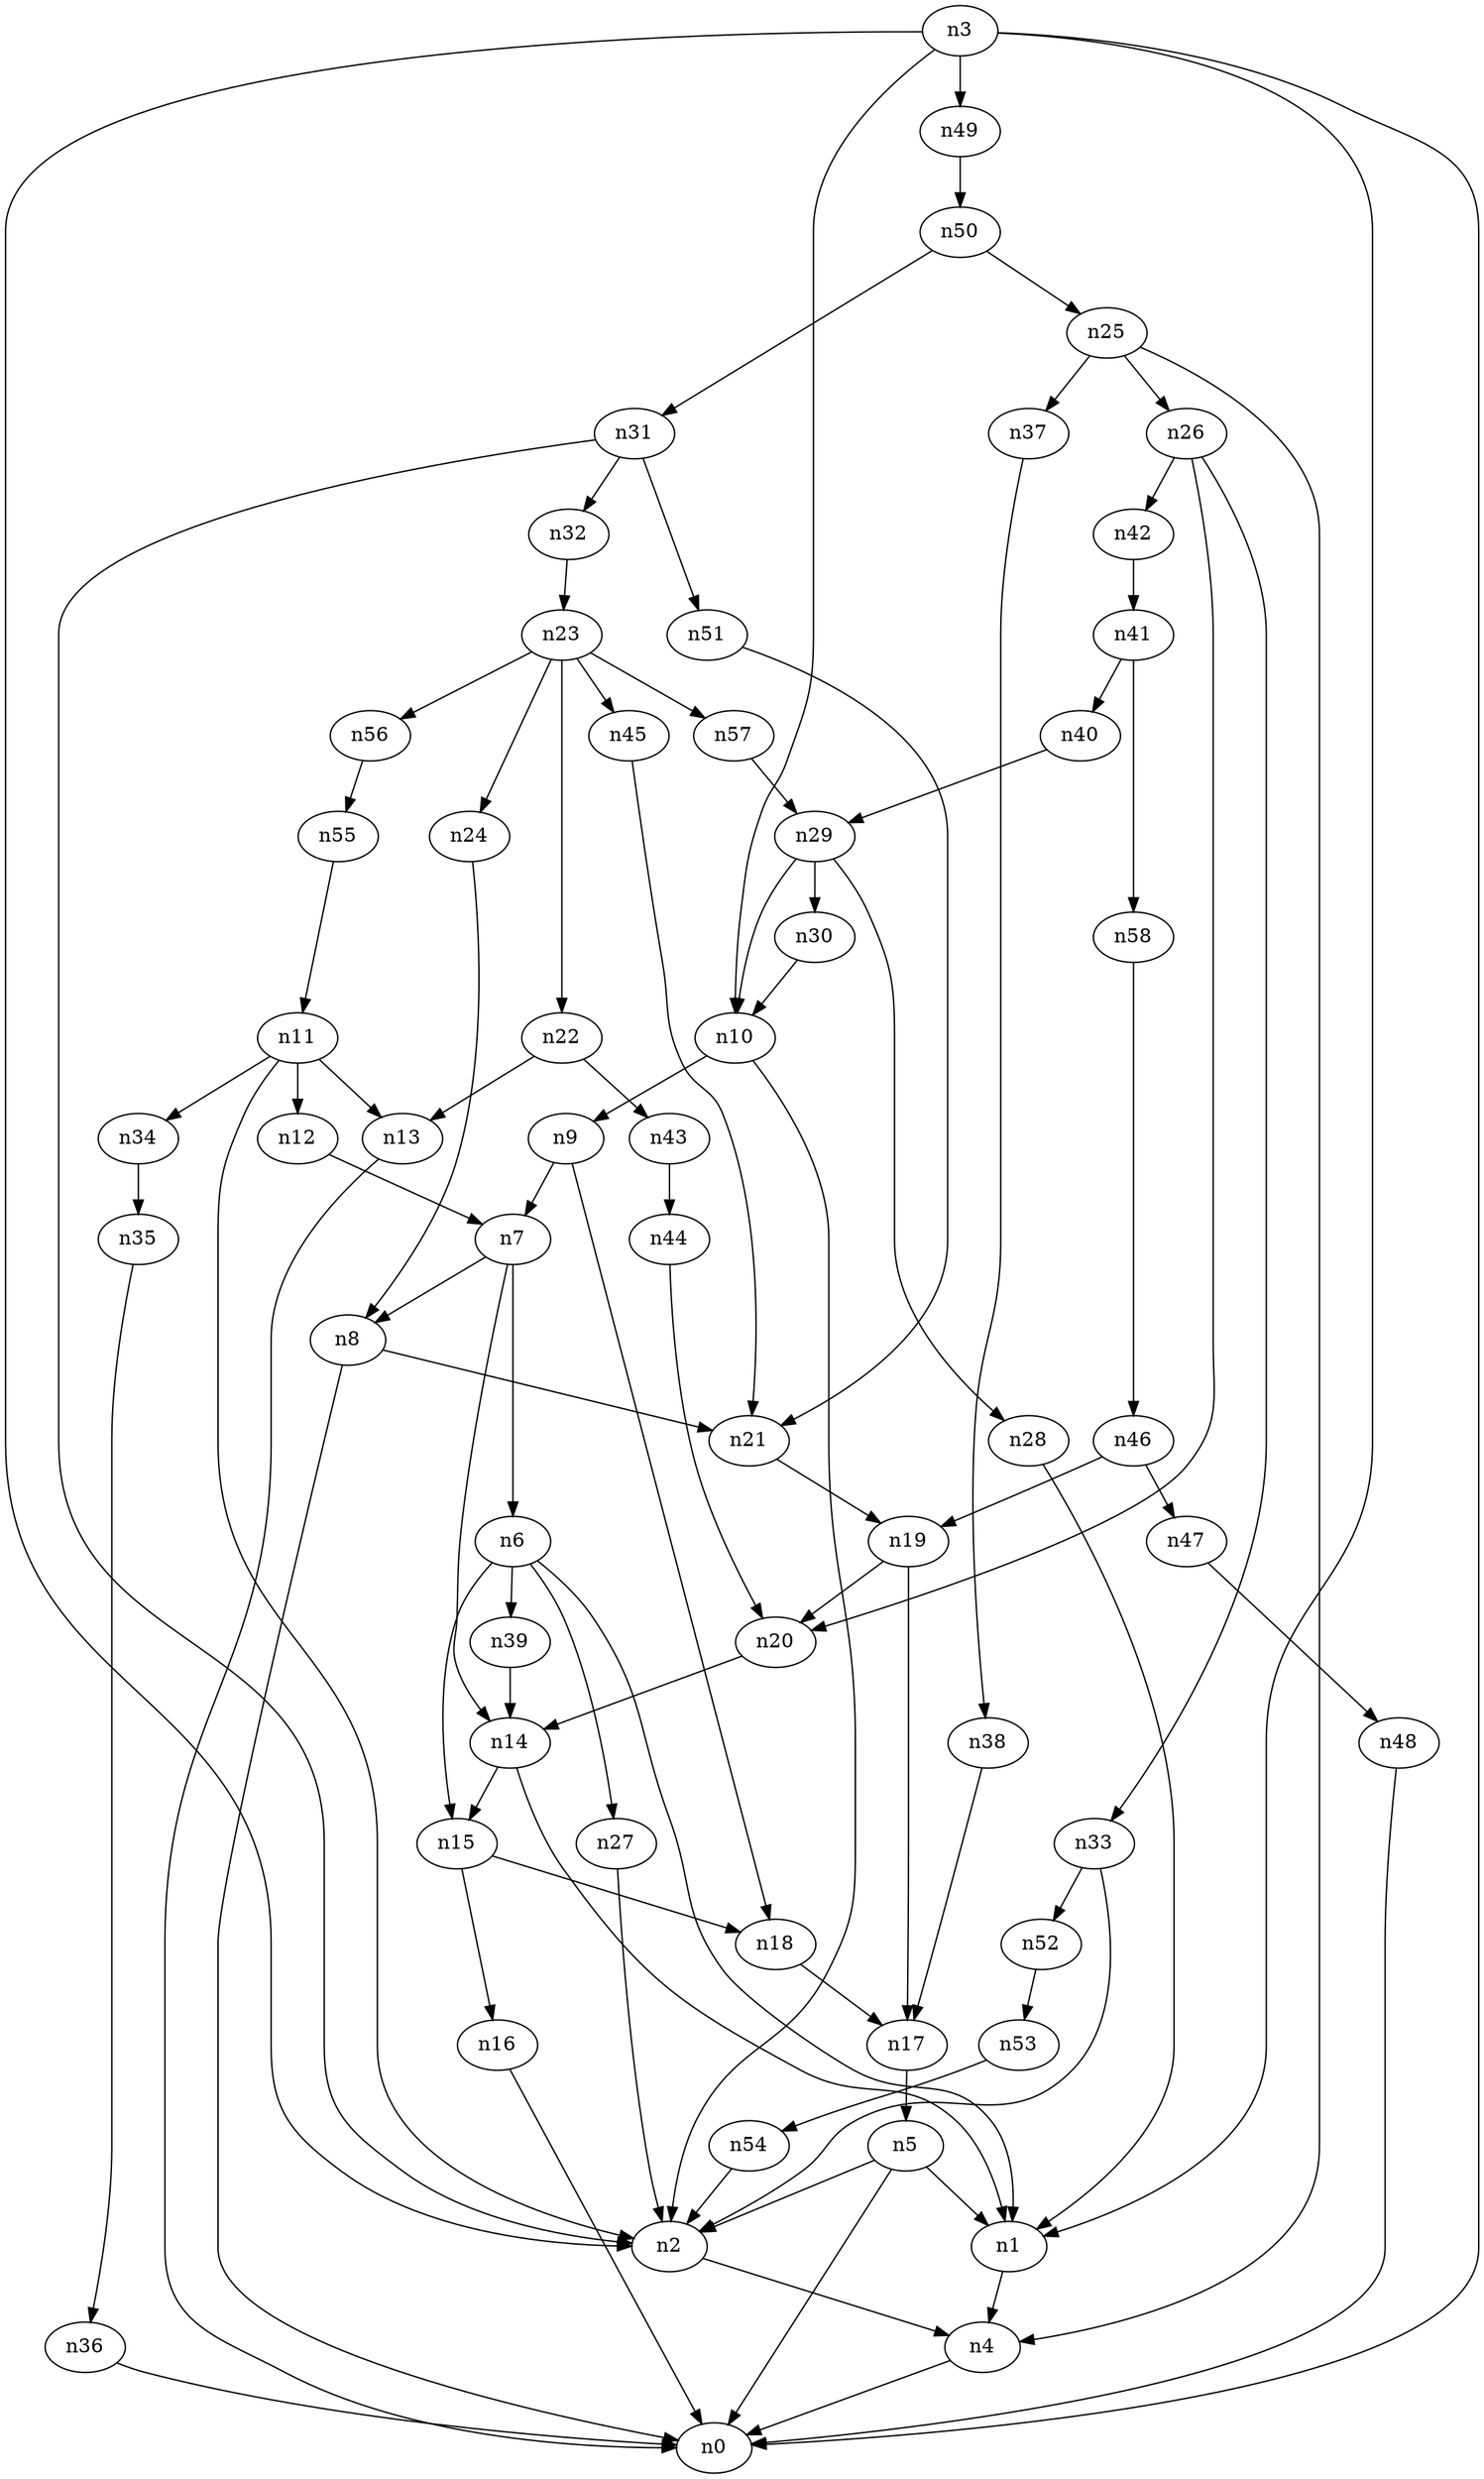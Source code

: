 digraph G {
	n1 -> n4	 [_graphml_id=e4];
	n2 -> n4	 [_graphml_id=e7];
	n3 -> n0	 [_graphml_id=e0];
	n3 -> n1	 [_graphml_id=e3];
	n3 -> n2	 [_graphml_id=e6];
	n3 -> n10	 [_graphml_id=e92];
	n3 -> n49	 [_graphml_id=e77];
	n4 -> n0	 [_graphml_id=e1];
	n5 -> n0	 [_graphml_id=e2];
	n5 -> n1	 [_graphml_id=e5];
	n5 -> n2	 [_graphml_id=e8];
	n6 -> n1	 [_graphml_id=e9];
	n6 -> n15	 [_graphml_id=e43];
	n6 -> n27	 [_graphml_id=e41];
	n6 -> n39	 [_graphml_id=e62];
	n7 -> n6	 [_graphml_id=e10];
	n7 -> n8	 [_graphml_id=e11];
	n7 -> n14	 [_graphml_id=e53];
	n8 -> n0	 [_graphml_id=e12];
	n8 -> n21	 [_graphml_id=e31];
	n9 -> n7	 [_graphml_id=e13];
	n9 -> n18	 [_graphml_id=e33];
	n10 -> n2	 [_graphml_id=e15];
	n10 -> n9	 [_graphml_id=e14];
	n11 -> n2	 [_graphml_id=e16];
	n11 -> n12	 [_graphml_id=e17];
	n11 -> n13	 [_graphml_id=e20];
	n11 -> n34	 [_graphml_id=e54];
	n12 -> n7	 [_graphml_id=e18];
	n13 -> n0	 [_graphml_id=e19];
	n14 -> n1	 [_graphml_id=e21];
	n14 -> n15	 [_graphml_id=e22];
	n15 -> n16	 [_graphml_id=e23];
	n15 -> n18	 [_graphml_id=e27];
	n16 -> n0	 [_graphml_id=e24];
	n17 -> n5	 [_graphml_id=e25];
	n18 -> n17	 [_graphml_id=e26];
	n19 -> n17	 [_graphml_id=e28];
	n19 -> n20	 [_graphml_id=e29];
	n20 -> n14	 [_graphml_id=e30];
	n21 -> n19	 [_graphml_id=e32];
	n22 -> n13	 [_graphml_id=e34];
	n22 -> n43	 [_graphml_id=e67];
	n23 -> n22	 [_graphml_id=e35];
	n23 -> n24	 [_graphml_id=e36];
	n23 -> n45	 [_graphml_id=e71];
	n23 -> n56	 [_graphml_id=e89];
	n23 -> n57	 [_graphml_id=e91];
	n24 -> n8	 [_graphml_id=e37];
	n25 -> n4	 [_graphml_id=e38];
	n25 -> n26	 [_graphml_id=e39];
	n25 -> n37	 [_graphml_id=e58];
	n26 -> n20	 [_graphml_id=e40];
	n26 -> n33	 [_graphml_id=e52];
	n26 -> n42	 [_graphml_id=e66];
	n27 -> n2	 [_graphml_id=e42];
	n28 -> n1	 [_graphml_id=e44];
	n29 -> n10	 [_graphml_id=e72];
	n29 -> n28	 [_graphml_id=e45];
	n29 -> n30	 [_graphml_id=e46];
	n30 -> n10	 [_graphml_id=e47];
	n31 -> n2	 [_graphml_id=e48];
	n31 -> n32	 [_graphml_id=e49];
	n31 -> n51	 [_graphml_id=e80];
	n32 -> n23	 [_graphml_id=e50];
	n33 -> n2	 [_graphml_id=e51];
	n33 -> n52	 [_graphml_id=e83];
	n34 -> n35	 [_graphml_id=e55];
	n35 -> n36	 [_graphml_id=e56];
	n36 -> n0	 [_graphml_id=e57];
	n37 -> n38	 [_graphml_id=e59];
	n38 -> n17	 [_graphml_id=e60];
	n39 -> n14	 [_graphml_id=e61];
	n40 -> n29	 [_graphml_id=e63];
	n41 -> n40	 [_graphml_id=e64];
	n41 -> n58	 [_graphml_id=e93];
	n42 -> n41	 [_graphml_id=e65];
	n43 -> n44	 [_graphml_id=e68];
	n44 -> n20	 [_graphml_id=e69];
	n45 -> n21	 [_graphml_id=e70];
	n46 -> n19	 [_graphml_id=e73];
	n46 -> n47	 [_graphml_id=e74];
	n47 -> n48	 [_graphml_id=e75];
	n48 -> n0	 [_graphml_id=e76];
	n49 -> n50	 [_graphml_id=e78];
	n50 -> n25	 [_graphml_id=e79];
	n50 -> n31	 [_graphml_id=e82];
	n51 -> n21	 [_graphml_id=e81];
	n52 -> n53	 [_graphml_id=e84];
	n53 -> n54	 [_graphml_id=e85];
	n54 -> n2	 [_graphml_id=e86];
	n55 -> n11	 [_graphml_id=e87];
	n56 -> n55	 [_graphml_id=e88];
	n57 -> n29	 [_graphml_id=e90];
	n58 -> n46	 [_graphml_id=e94];
}
